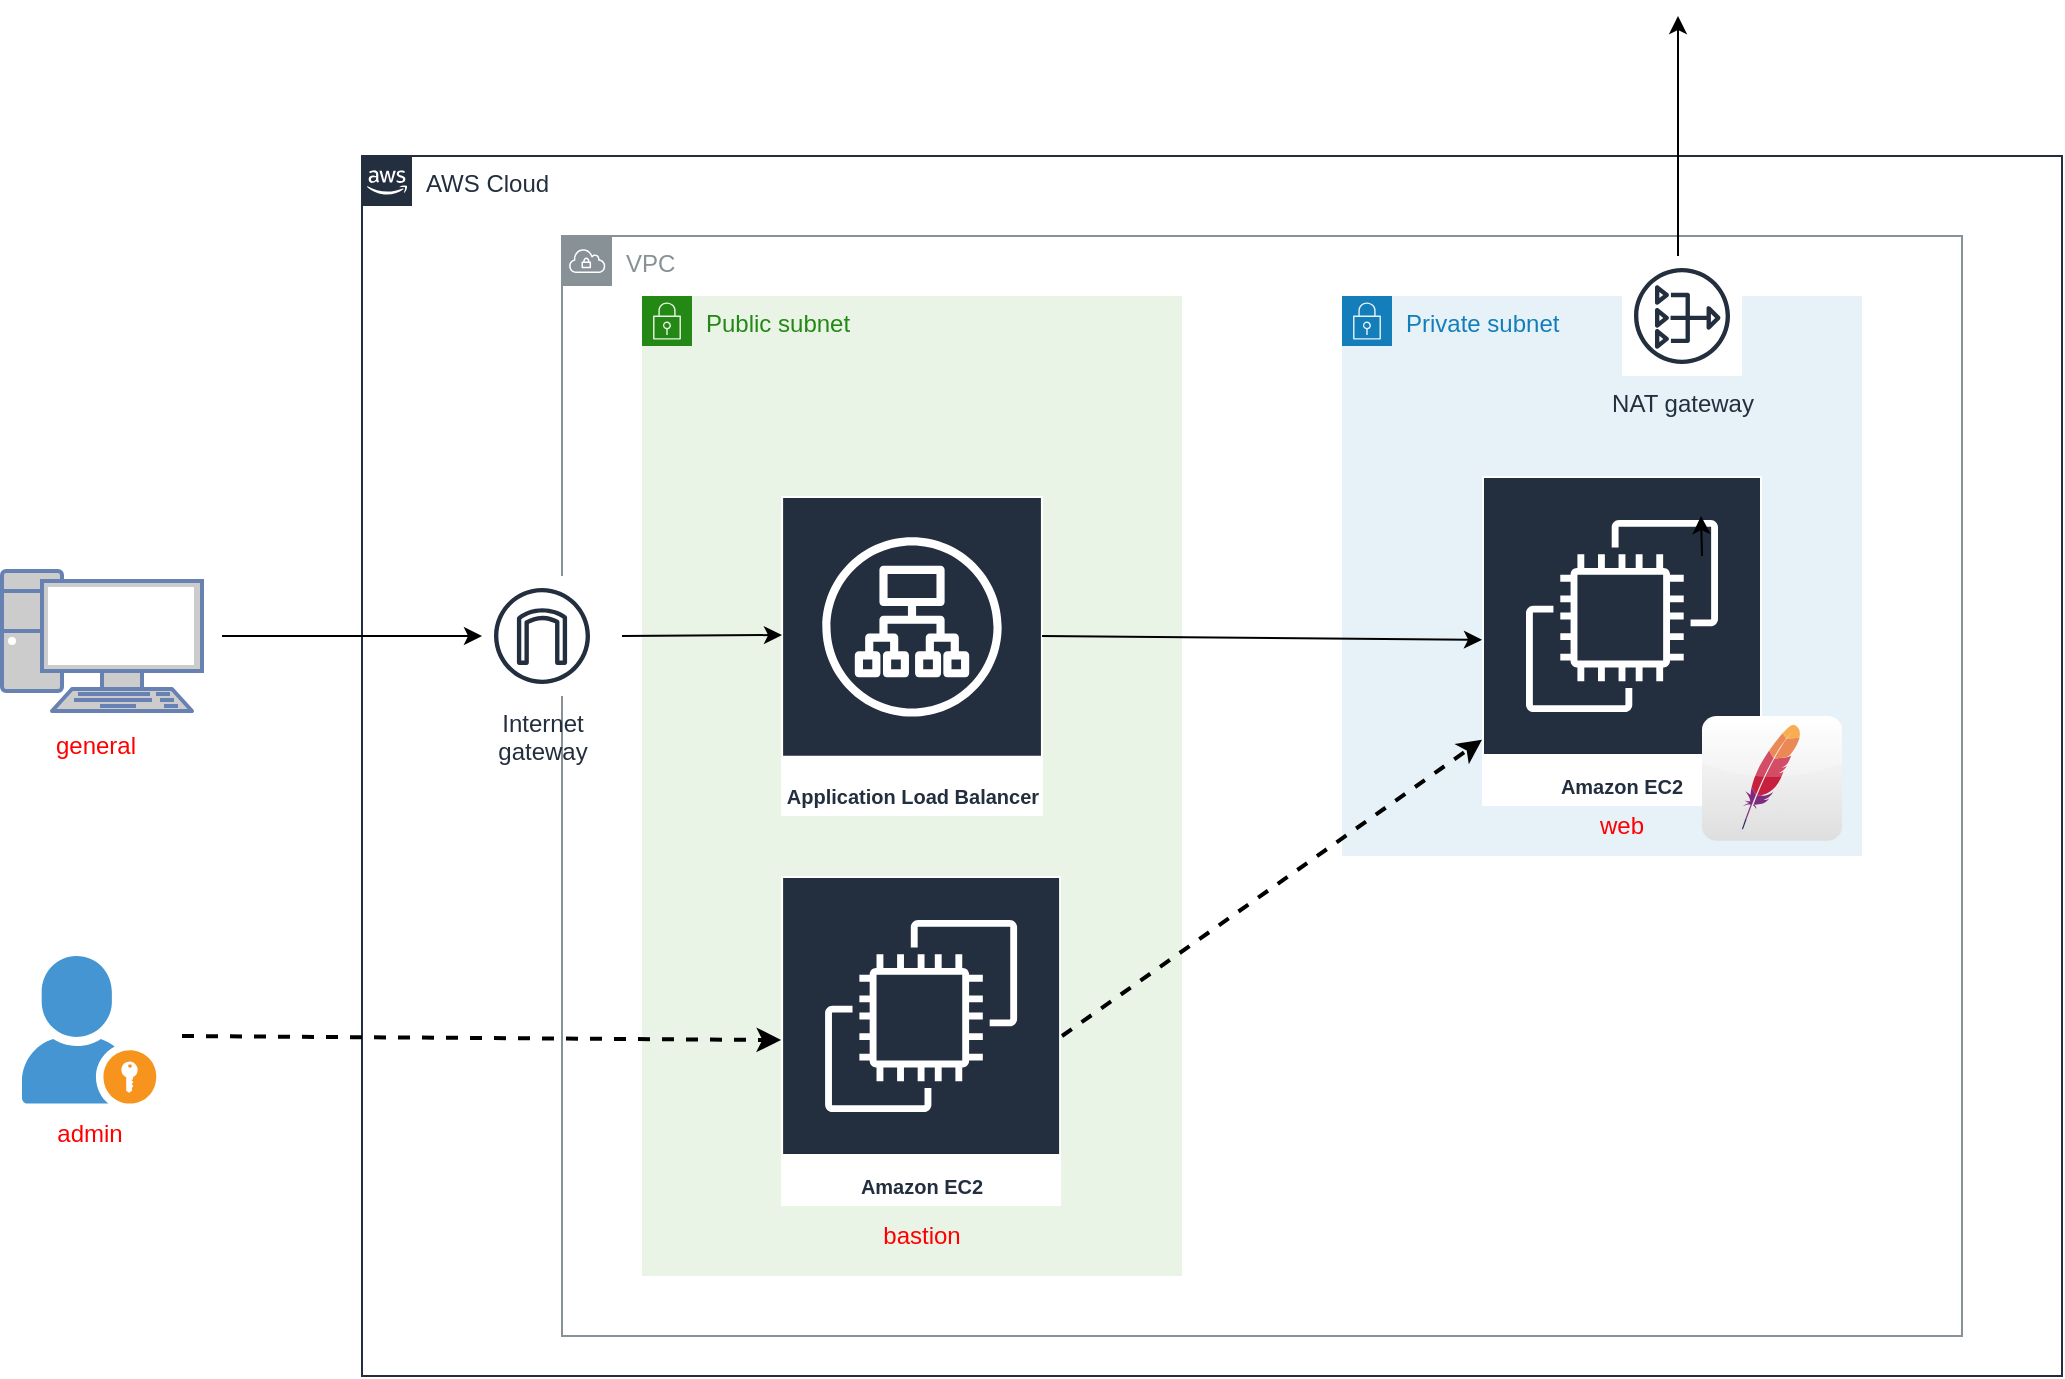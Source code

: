 <mxfile version="19.0.3" type="device"><diagram id="m44no9rE7VTqjc2KH0W2" name="ページ1"><mxGraphModel dx="1933" dy="824" grid="1" gridSize="10" guides="1" tooltips="1" connect="1" arrows="1" fold="1" page="1" pageScale="1" pageWidth="827" pageHeight="1169" math="0" shadow="0"><root><mxCell id="0"/><mxCell id="1" parent="0"/><mxCell id="61VZlhl2RcZ3VECU0BWQ-5" value="VPC" style="sketch=0;outlineConnect=0;gradientColor=none;html=1;whiteSpace=wrap;fontSize=12;fontStyle=0;shape=mxgraph.aws4.group;grIcon=mxgraph.aws4.group_vpc;strokeColor=#879196;fillColor=none;verticalAlign=top;align=left;spacingLeft=30;fontColor=#879196;dashed=0;" vertex="1" parent="1"><mxGeometry x="40" y="200" width="700" height="550" as="geometry"/></mxCell><mxCell id="61VZlhl2RcZ3VECU0BWQ-7" value="Private subnet" style="points=[[0,0],[0.25,0],[0.5,0],[0.75,0],[1,0],[1,0.25],[1,0.5],[1,0.75],[1,1],[0.75,1],[0.5,1],[0.25,1],[0,1],[0,0.75],[0,0.5],[0,0.25]];outlineConnect=0;gradientColor=none;html=1;whiteSpace=wrap;fontSize=12;fontStyle=0;container=1;pointerEvents=0;collapsible=0;recursiveResize=0;shape=mxgraph.aws4.group;grIcon=mxgraph.aws4.group_security_group;grStroke=0;strokeColor=#147EBA;fillColor=#E6F2F8;verticalAlign=top;align=left;spacingLeft=30;fontColor=#147EBA;dashed=0;" vertex="1" parent="1"><mxGeometry x="430" y="230" width="260" height="280" as="geometry"/></mxCell><mxCell id="61VZlhl2RcZ3VECU0BWQ-1" value="Amazon EC2" style="sketch=0;outlineConnect=0;fontColor=#232F3E;gradientColor=none;strokeColor=#ffffff;fillColor=#232F3E;dashed=0;verticalLabelPosition=middle;verticalAlign=bottom;align=center;html=1;whiteSpace=wrap;fontSize=10;fontStyle=1;spacing=3;shape=mxgraph.aws4.productIcon;prIcon=mxgraph.aws4.ec2;" vertex="1" parent="1"><mxGeometry x="500" y="320" width="140" height="165" as="geometry"/></mxCell><mxCell id="61VZlhl2RcZ3VECU0BWQ-6" value="Public subnet" style="points=[[0,0],[0.25,0],[0.5,0],[0.75,0],[1,0],[1,0.25],[1,0.5],[1,0.75],[1,1],[0.75,1],[0.5,1],[0.25,1],[0,1],[0,0.75],[0,0.5],[0,0.25]];outlineConnect=0;gradientColor=none;html=1;whiteSpace=wrap;fontSize=12;fontStyle=0;container=1;pointerEvents=0;collapsible=0;recursiveResize=0;shape=mxgraph.aws4.group;grIcon=mxgraph.aws4.group_security_group;grStroke=0;strokeColor=#248814;fillColor=#E9F3E6;verticalAlign=top;align=left;spacingLeft=30;fontColor=#248814;dashed=0;" vertex="1" parent="1"><mxGeometry x="80" y="230" width="270" height="490" as="geometry"/></mxCell><mxCell id="61VZlhl2RcZ3VECU0BWQ-2" value="Application Load Balancer" style="sketch=0;outlineConnect=0;fontColor=#232F3E;gradientColor=none;strokeColor=#ffffff;fillColor=#232F3E;dashed=0;verticalLabelPosition=middle;verticalAlign=bottom;align=center;html=1;whiteSpace=wrap;fontSize=10;fontStyle=1;spacing=3;shape=mxgraph.aws4.productIcon;prIcon=mxgraph.aws4.application_load_balancer;" vertex="1" parent="1"><mxGeometry x="149.55" y="330" width="130.91" height="160" as="geometry"/></mxCell><mxCell id="61VZlhl2RcZ3VECU0BWQ-8" value="" style="endArrow=classic;html=1;rounded=0;" edge="1" parent="1" target="61VZlhl2RcZ3VECU0BWQ-1"><mxGeometry width="50" height="50" relative="1" as="geometry"><mxPoint x="280" y="400" as="sourcePoint"/><mxPoint x="340" y="370" as="targetPoint"/></mxGeometry></mxCell><mxCell id="61VZlhl2RcZ3VECU0BWQ-10" value="" style="dashed=0;outlineConnect=0;html=1;align=center;labelPosition=center;verticalLabelPosition=bottom;verticalAlign=top;shape=mxgraph.webicons.apache;gradientColor=#DFDEDE" vertex="1" parent="1"><mxGeometry x="610" y="440" width="70" height="62.4" as="geometry"/></mxCell><mxCell id="61VZlhl2RcZ3VECU0BWQ-14" value="AWS Cloud" style="points=[[0,0],[0.25,0],[0.5,0],[0.75,0],[1,0],[1,0.25],[1,0.5],[1,0.75],[1,1],[0.75,1],[0.5,1],[0.25,1],[0,1],[0,0.75],[0,0.5],[0,0.25]];outlineConnect=0;gradientColor=none;html=1;whiteSpace=wrap;fontSize=12;fontStyle=0;container=1;pointerEvents=0;collapsible=0;recursiveResize=0;shape=mxgraph.aws4.group;grIcon=mxgraph.aws4.group_aws_cloud_alt;strokeColor=#232F3E;fillColor=none;verticalAlign=top;align=left;spacingLeft=30;fontColor=#232F3E;dashed=0;" vertex="1" parent="1"><mxGeometry x="-60" y="160" width="850" height="610" as="geometry"/></mxCell><mxCell id="61VZlhl2RcZ3VECU0BWQ-19" value="" style="endArrow=classic;html=1;rounded=0;" edge="1" parent="61VZlhl2RcZ3VECU0BWQ-14"><mxGeometry width="50" height="50" relative="1" as="geometry"><mxPoint x="670" y="200" as="sourcePoint"/><mxPoint x="669.5" y="180" as="targetPoint"/></mxGeometry></mxCell><mxCell id="61VZlhl2RcZ3VECU0BWQ-20" value="Internet&#10;gateway" style="sketch=0;outlineConnect=0;fontColor=#232F3E;gradientColor=none;strokeColor=#232F3E;fillColor=#ffffff;dashed=0;verticalLabelPosition=bottom;verticalAlign=top;align=center;html=1;fontSize=12;fontStyle=0;aspect=fixed;shape=mxgraph.aws4.resourceIcon;resIcon=mxgraph.aws4.internet_gateway;" vertex="1" parent="61VZlhl2RcZ3VECU0BWQ-14"><mxGeometry x="60" y="210" width="60" height="60" as="geometry"/></mxCell><mxCell id="61VZlhl2RcZ3VECU0BWQ-22" value="" style="endArrow=classic;html=1;rounded=0;" edge="1" parent="61VZlhl2RcZ3VECU0BWQ-14"><mxGeometry width="50" height="50" relative="1" as="geometry"><mxPoint x="130" y="240" as="sourcePoint"/><mxPoint x="210" y="239.5" as="targetPoint"/></mxGeometry></mxCell><mxCell id="61VZlhl2RcZ3VECU0BWQ-25" value="" style="endArrow=classic;html=1;rounded=0;strokeColor=default;dashed=1;strokeWidth=2;" edge="1" parent="61VZlhl2RcZ3VECU0BWQ-14" target="61VZlhl2RcZ3VECU0BWQ-1"><mxGeometry width="50" height="50" relative="1" as="geometry"><mxPoint x="350" y="440" as="sourcePoint"/><mxPoint x="510" y="440" as="targetPoint"/></mxGeometry></mxCell><mxCell id="61VZlhl2RcZ3VECU0BWQ-29" value="&lt;font color=&quot;#ff0000&quot;&gt;web&lt;/font&gt;" style="text;html=1;strokeColor=none;fillColor=none;align=center;verticalAlign=middle;whiteSpace=wrap;rounded=0;" vertex="1" parent="61VZlhl2RcZ3VECU0BWQ-14"><mxGeometry x="600" y="320" width="60" height="30" as="geometry"/></mxCell><mxCell id="61VZlhl2RcZ3VECU0BWQ-16" value="" style="endArrow=classic;html=1;rounded=0;exitX=0.467;exitY=0.067;exitDx=0;exitDy=0;exitPerimeter=0;" edge="1" parent="1" source="61VZlhl2RcZ3VECU0BWQ-11"><mxGeometry width="50" height="50" relative="1" as="geometry"><mxPoint x="430" y="170" as="sourcePoint"/><mxPoint x="598" y="90" as="targetPoint"/></mxGeometry></mxCell><mxCell id="61VZlhl2RcZ3VECU0BWQ-11" value="NAT gateway" style="sketch=0;outlineConnect=0;fontColor=#232F3E;gradientColor=none;strokeColor=#232F3E;fillColor=#ffffff;dashed=0;verticalLabelPosition=bottom;verticalAlign=top;align=center;html=1;fontSize=12;fontStyle=0;aspect=fixed;shape=mxgraph.aws4.resourceIcon;resIcon=mxgraph.aws4.nat_gateway;" vertex="1" parent="1"><mxGeometry x="570" y="210" width="60" height="60" as="geometry"/></mxCell><mxCell id="61VZlhl2RcZ3VECU0BWQ-21" value="" style="endArrow=classic;html=1;rounded=0;" edge="1" parent="1" target="61VZlhl2RcZ3VECU0BWQ-20"><mxGeometry width="50" height="50" relative="1" as="geometry"><mxPoint x="-130" y="400" as="sourcePoint"/><mxPoint x="330" y="310" as="targetPoint"/></mxGeometry></mxCell><mxCell id="61VZlhl2RcZ3VECU0BWQ-23" value="" style="fontColor=#0066CC;verticalAlign=top;verticalLabelPosition=bottom;labelPosition=center;align=center;html=1;outlineConnect=0;fillColor=#CCCCCC;strokeColor=#6881B3;gradientColor=none;gradientDirection=north;strokeWidth=2;shape=mxgraph.networks.pc;" vertex="1" parent="1"><mxGeometry x="-240" y="367.5" width="100" height="70" as="geometry"/></mxCell><mxCell id="61VZlhl2RcZ3VECU0BWQ-24" value="Amazon EC2" style="sketch=0;outlineConnect=0;fontColor=#232F3E;gradientColor=none;strokeColor=#ffffff;fillColor=#232F3E;dashed=0;verticalLabelPosition=middle;verticalAlign=bottom;align=center;html=1;whiteSpace=wrap;fontSize=10;fontStyle=1;spacing=3;shape=mxgraph.aws4.productIcon;prIcon=mxgraph.aws4.ec2;" vertex="1" parent="1"><mxGeometry x="149.55" y="520" width="140" height="165" as="geometry"/></mxCell><mxCell id="61VZlhl2RcZ3VECU0BWQ-26" value="" style="endArrow=classic;html=1;rounded=0;strokeColor=default;dashed=1;strokeWidth=2;" edge="1" parent="1" target="61VZlhl2RcZ3VECU0BWQ-24"><mxGeometry width="50" height="50" relative="1" as="geometry"><mxPoint x="-150" y="600" as="sourcePoint"/><mxPoint x="60" y="502.405" as="targetPoint"/></mxGeometry></mxCell><mxCell id="61VZlhl2RcZ3VECU0BWQ-27" value="" style="shadow=0;dashed=0;html=1;strokeColor=none;fillColor=#4495D1;labelPosition=center;verticalLabelPosition=bottom;verticalAlign=top;align=center;outlineConnect=0;shape=mxgraph.veeam.portal_admin;" vertex="1" parent="1"><mxGeometry x="-230" y="560" width="67.15" height="73.8" as="geometry"/></mxCell><mxCell id="61VZlhl2RcZ3VECU0BWQ-28" value="&lt;font color=&quot;#ff0000&quot;&gt;bastion&lt;/font&gt;" style="text;html=1;strokeColor=none;fillColor=none;align=center;verticalAlign=middle;whiteSpace=wrap;rounded=0;" vertex="1" parent="1"><mxGeometry x="189.55" y="685" width="60" height="30" as="geometry"/></mxCell><mxCell id="61VZlhl2RcZ3VECU0BWQ-30" value="&lt;font color=&quot;#ff0000&quot;&gt;admin&lt;/font&gt;" style="text;html=1;strokeColor=none;fillColor=none;align=center;verticalAlign=middle;whiteSpace=wrap;rounded=0;" vertex="1" parent="1"><mxGeometry x="-226.43" y="633.8" width="60" height="30" as="geometry"/></mxCell><mxCell id="61VZlhl2RcZ3VECU0BWQ-31" value="&lt;font color=&quot;#ff0000&quot;&gt;general&lt;br&gt;&lt;/font&gt;" style="text;html=1;strokeColor=none;fillColor=none;align=center;verticalAlign=middle;whiteSpace=wrap;rounded=0;" vertex="1" parent="1"><mxGeometry x="-222.85" y="440.0" width="60" height="30" as="geometry"/></mxCell></root></mxGraphModel></diagram></mxfile>